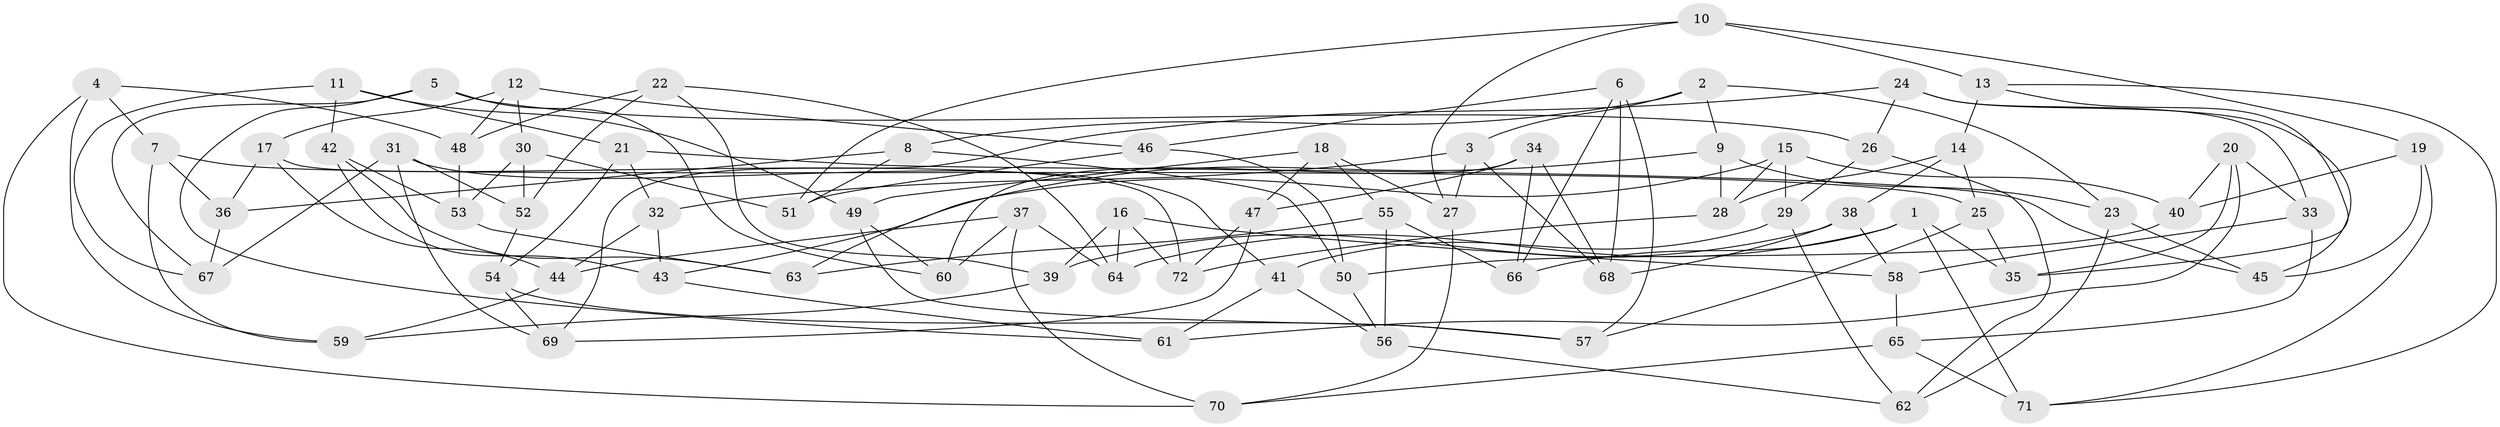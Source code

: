 // Generated by graph-tools (version 1.1) at 2025/58/03/09/25 04:58:51]
// undirected, 72 vertices, 144 edges
graph export_dot {
graph [start="1"]
  node [color=gray90,style=filled];
  1;
  2;
  3;
  4;
  5;
  6;
  7;
  8;
  9;
  10;
  11;
  12;
  13;
  14;
  15;
  16;
  17;
  18;
  19;
  20;
  21;
  22;
  23;
  24;
  25;
  26;
  27;
  28;
  29;
  30;
  31;
  32;
  33;
  34;
  35;
  36;
  37;
  38;
  39;
  40;
  41;
  42;
  43;
  44;
  45;
  46;
  47;
  48;
  49;
  50;
  51;
  52;
  53;
  54;
  55;
  56;
  57;
  58;
  59;
  60;
  61;
  62;
  63;
  64;
  65;
  66;
  67;
  68;
  69;
  70;
  71;
  72;
  1 -- 64;
  1 -- 66;
  1 -- 71;
  1 -- 35;
  2 -- 23;
  2 -- 9;
  2 -- 3;
  2 -- 8;
  3 -- 68;
  3 -- 32;
  3 -- 27;
  4 -- 48;
  4 -- 59;
  4 -- 70;
  4 -- 7;
  5 -- 26;
  5 -- 61;
  5 -- 60;
  5 -- 67;
  6 -- 46;
  6 -- 57;
  6 -- 68;
  6 -- 66;
  7 -- 25;
  7 -- 36;
  7 -- 59;
  8 -- 50;
  8 -- 51;
  8 -- 36;
  9 -- 23;
  9 -- 28;
  9 -- 63;
  10 -- 27;
  10 -- 13;
  10 -- 51;
  10 -- 19;
  11 -- 67;
  11 -- 49;
  11 -- 21;
  11 -- 42;
  12 -- 17;
  12 -- 30;
  12 -- 46;
  12 -- 48;
  13 -- 35;
  13 -- 14;
  13 -- 71;
  14 -- 25;
  14 -- 28;
  14 -- 38;
  15 -- 29;
  15 -- 28;
  15 -- 43;
  15 -- 40;
  16 -- 64;
  16 -- 72;
  16 -- 58;
  16 -- 39;
  17 -- 36;
  17 -- 44;
  17 -- 72;
  18 -- 49;
  18 -- 55;
  18 -- 27;
  18 -- 47;
  19 -- 40;
  19 -- 45;
  19 -- 71;
  20 -- 40;
  20 -- 35;
  20 -- 61;
  20 -- 33;
  21 -- 54;
  21 -- 32;
  21 -- 45;
  22 -- 48;
  22 -- 52;
  22 -- 64;
  22 -- 39;
  23 -- 45;
  23 -- 62;
  24 -- 69;
  24 -- 26;
  24 -- 33;
  24 -- 45;
  25 -- 35;
  25 -- 57;
  26 -- 29;
  26 -- 62;
  27 -- 70;
  28 -- 72;
  29 -- 41;
  29 -- 62;
  30 -- 53;
  30 -- 52;
  30 -- 51;
  31 -- 41;
  31 -- 69;
  31 -- 52;
  31 -- 67;
  32 -- 44;
  32 -- 43;
  33 -- 65;
  33 -- 58;
  34 -- 47;
  34 -- 66;
  34 -- 68;
  34 -- 60;
  36 -- 67;
  37 -- 44;
  37 -- 64;
  37 -- 60;
  37 -- 70;
  38 -- 68;
  38 -- 58;
  38 -- 39;
  39 -- 59;
  40 -- 50;
  41 -- 61;
  41 -- 56;
  42 -- 43;
  42 -- 63;
  42 -- 53;
  43 -- 61;
  44 -- 59;
  46 -- 50;
  46 -- 51;
  47 -- 72;
  47 -- 69;
  48 -- 53;
  49 -- 60;
  49 -- 57;
  50 -- 56;
  52 -- 54;
  53 -- 63;
  54 -- 69;
  54 -- 57;
  55 -- 56;
  55 -- 66;
  55 -- 63;
  56 -- 62;
  58 -- 65;
  65 -- 71;
  65 -- 70;
}

